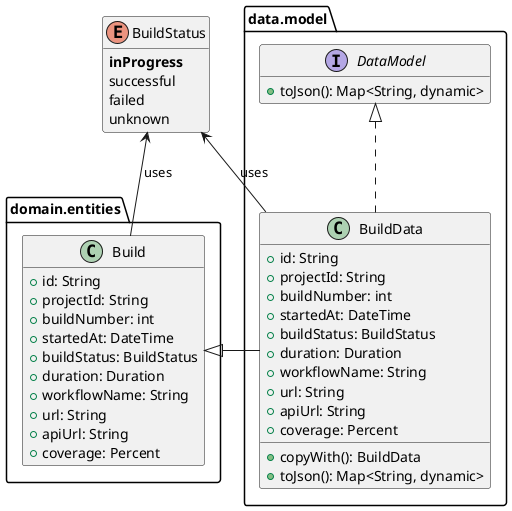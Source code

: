 @startuml build_core_class_diagram
'https://plantuml.com/class-diagram

hide empty members

package data.model as DM {
    interface DataModel {
        + toJson(): Map<String, dynamic>
    }

    class BuildData implements DataModel {
        + id: String
        + projectId: String
        + buildNumber: int
        + startedAt: DateTime
        + buildStatus: BuildStatus
        + duration: Duration
        + workflowName: String
        + url: String
        + apiUrl: String
        + coverage: Percent
        + copyWith(): BuildData
        + toJson(): Map<String, dynamic>
    }
}

package domain.entities as DE {
    class Build {
        + id: String
        + projectId: String
        + buildNumber: int
        + startedAt: DateTime
        + buildStatus: BuildStatus
        + duration: Duration
        + workflowName: String
        + url: String
        + apiUrl: String
        + coverage: Percent
    }
}

BuildData -left-|> Build
Build -up-> BuildStatus: uses
BuildData -up-> BuildStatus: uses

enum BuildStatus {
    **inProgress**
    successful
    failed
    unknown
}

@enduml
